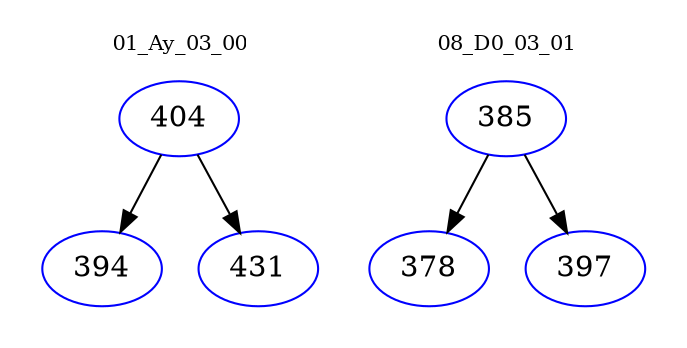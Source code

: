digraph{
subgraph cluster_0 {
color = white
label = "01_Ay_03_00";
fontsize=10;
T0_404 [label="404", color="blue"]
T0_404 -> T0_394 [color="black"]
T0_394 [label="394", color="blue"]
T0_404 -> T0_431 [color="black"]
T0_431 [label="431", color="blue"]
}
subgraph cluster_1 {
color = white
label = "08_D0_03_01";
fontsize=10;
T1_385 [label="385", color="blue"]
T1_385 -> T1_378 [color="black"]
T1_378 [label="378", color="blue"]
T1_385 -> T1_397 [color="black"]
T1_397 [label="397", color="blue"]
}
}

